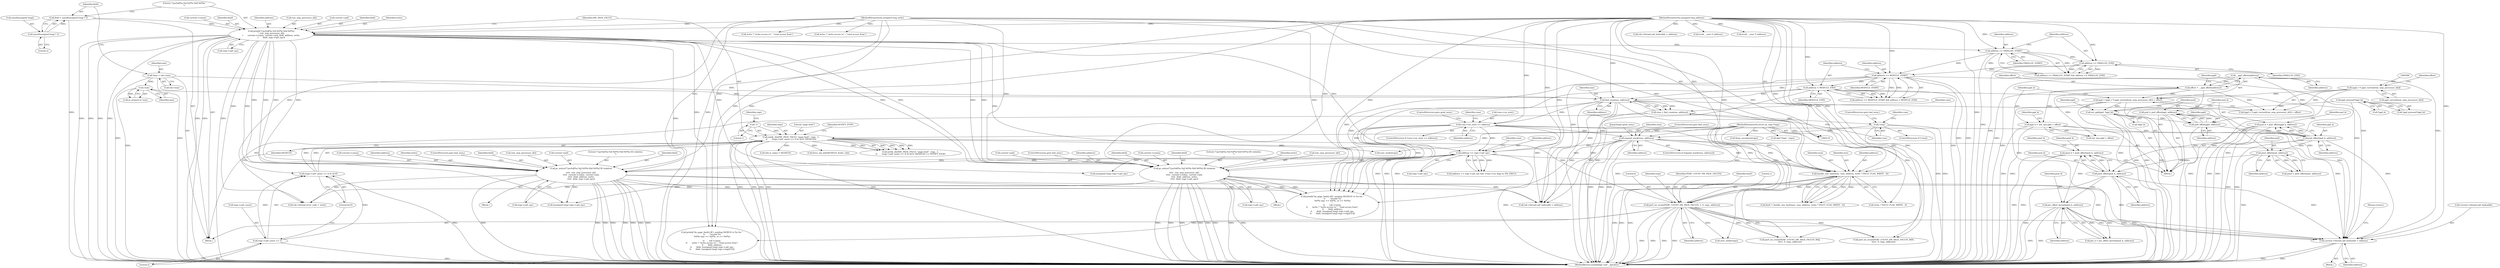 digraph "0_linux_a8b0ca17b80e92faab46ee7179ba9e99ccb61233_14@API" {
"1000478" [label="(Call,current->thread.cp0_baduaddr = address)"];
"1000302" [label="(Call,pr_notice(\"Cpu%d[%s:%d:%0*lx:%ld:%0*lx] RI violation\n\",\n\t\t\t\t\t  raw_smp_processor_id(),\n\t\t\t\t\t  current->comm, current->pid,\n\t\t\t\t\t  field, address, write,\n\t\t\t\t\t  field, regs->cp0_epc))"];
"1000142" [label="(Call,printk(\"Cpu%d[%s:%d:%0*lx:%ld:%0*lx]\n\", raw_smp_processor_id(),\n\t       current->comm, current->pid, field, address, write,\n\t       field, regs->cp0_epc))"];
"1000134" [label="(Call,field = sizeof(unsigned long) * 2)"];
"1000136" [label="(Call,sizeof(unsigned long) * 2)"];
"1000117" [label="(MethodParameterIn,unsigned long address)"];
"1000116" [label="(MethodParameterIn,unsigned long write)"];
"1000265" [label="(Call,address == regs->cp0_epc)"];
"1000237" [label="(Call,expand_stack(vma, address))"];
"1000218" [label="(Call,!vma)"];
"1000212" [label="(Call,vma = find_vma(mm, address))"];
"1000214" [label="(Call,find_vma(mm, address))"];
"1000128" [label="(Call,*mm = tsk->mm)"];
"1000204" [label="(Call,!mm)"];
"1000194" [label="(Call,address >= MODULE_START)"];
"1000184" [label="(Call,address >= VMALLOC_START)"];
"1000187" [label="(Call,address <= VMALLOC_END)"];
"1000197" [label="(Call,address < MODULE_END)"];
"1000222" [label="(Call,vma->vm_start <= address)"];
"1000649" [label="(Call,pte_offset_kernel(pmd_k, address))"];
"1000632" [label="(Call,pmd_k = pmd_offset(pud_k, address))"];
"1000634" [label="(Call,pmd_offset(pud_k, address))"];
"1000616" [label="(Call,pud_k = pud_offset(pgd_k, address))"];
"1000618" [label="(Call,pud_offset(pgd_k, address))"];
"1000594" [label="(Call,pgd_k = init_mm.pgd + offset)"];
"1000574" [label="(Call,offset = __pgd_offset(address))"];
"1000576" [label="(Call,__pgd_offset(address))"];
"1000613" [label="(Call,pud_offset(pgd, address))"];
"1000607" [label="(Call,set_pgd(pgd, *pgd_k))"];
"1000585" [label="(Call,pgd = (pgd_t *) pgd_current[raw_smp_processor_id()] + offset)"];
"1000588" [label="(Call,(pgd_t *) pgd_current[raw_smp_processor_id()])"];
"1000603" [label="(Call,pgd_present(*pgd_k))"];
"1000629" [label="(Call,pmd_offset(pud, address))"];
"1000611" [label="(Call,pud = pud_offset(pgd, address))"];
"1000343" [label="(Call,perf_sw_event(PERF_COUNT_SW_PAGE_FAULTS, 1, 0, regs, address))"];
"1000160" [label="(Call,notify_die(DIE_PAGE_FAULT, \"page fault\", regs, -1,\n\t\t       (regs->cp0_cause >> 2) & 0x1f, SIGSEGV))"];
"1000115" [label="(MethodParameterIn,struct pt_regs *regs)"];
"1000164" [label="(Call,-1)"];
"1000166" [label="(Call,(regs->cp0_cause >> 2) & 0x1f)"];
"1000167" [label="(Call,regs->cp0_cause >> 2)"];
"1000335" [label="(Call,handle_mm_fault(mm, vma, address, write ? FAULT_FLAG_WRITE : 0))"];
"1000277" [label="(Call,pr_notice(\"Cpu%d[%s:%d:%0*lx:%ld:%0*lx] XI violation\n\",\n\t\t\t\t\t  raw_smp_processor_id(),\n\t\t\t\t\t  current->comm, current->pid,\n\t\t\t\t\t  field, address, write,\n\t\t\t\t\t  field, regs->cp0_epc))"];
"1000241" [label="(JumpTarget,good_area:)"];
"1000596" [label="(Call,init_mm.pgd + offset)"];
"1000585" [label="(Call,pgd = (pgd_t *) pgd_current[raw_smp_processor_id()] + offset)"];
"1000603" [label="(Call,pgd_present(*pgd_k))"];
"1000222" [label="(Call,vma->vm_start <= address)"];
"1000152" [label="(Identifier,address)"];
"1000314" [label="(Identifier,field)"];
"1000347" [label="(Identifier,regs)"];
"1000629" [label="(Call,pmd_offset(pud, address))"];
"1000118" [label="(Block,)"];
"1000659" [label="(MethodReturn,asmlinkage void __kprobes)"];
"1000266" [label="(Identifier,address)"];
"1000163" [label="(Identifier,regs)"];
"1000636" [label="(Identifier,address)"];
"1000484" [label="(Identifier,address)"];
"1000348" [label="(Identifier,address)"];
"1000344" [label="(Identifier,PERF_COUNT_SW_PAGE_FAULTS)"];
"1000283" [label="(Call,current->pid)"];
"1000602" [label="(Call,!pgd_present(*pgd_k))"];
"1000614" [label="(Identifier,pgd)"];
"1000609" [label="(Call,*pgd_k)"];
"1000507" [label="(Call,user_mode(regs))"];
"1000171" [label="(Literal,2)"];
"1000278" [label="(Literal,\"Cpu%d[%s:%d:%0*lx:%ld:%0*lx] XI violation\n\")"];
"1000199" [label="(Identifier,MODULE_END)"];
"1000605" [label="(Identifier,pgd_k)"];
"1000137" [label="(Call,sizeof(unsigned long))"];
"1000212" [label="(Call,vma = find_vma(mm, address))"];
"1000129" [label="(Identifier,mm)"];
"1000289" [label="(Identifier,field)"];
"1000618" [label="(Call,pud_offset(pgd_k, address))"];
"1000641" [label="(Identifier,pmd_k)"];
"1000516" [label="(Call,write ? \"write access to\" : \"read access from\")"];
"1000612" [label="(Identifier,pud)"];
"1000188" [label="(Identifier,address)"];
"1000305" [label="(Call,current->comm)"];
"1000161" [label="(Identifier,DIE_PAGE_FAULT)"];
"1000134" [label="(Call,field = sizeof(unsigned long) * 2)"];
"1000337" [label="(Identifier,vma)"];
"1000478" [label="(Call,current->thread.cp0_baduaddr = address)"];
"1000604" [label="(Call,*pgd_k)"];
"1000613" [label="(Call,pud_offset(pgd, address))"];
"1000620" [label="(Identifier,address)"];
"1000333" [label="(Call,fault = handle_mm_fault(mm, vma, address, write ? FAULT_FLAG_WRITE : 0))"];
"1000616" [label="(Call,pud_k = pud_offset(pgd_k, address))"];
"1000311" [label="(Identifier,field)"];
"1000343" [label="(Call,perf_sw_event(PERF_COUNT_SW_PAGE_FAULTS, 1, 0, regs, address))"];
"1000219" [label="(Identifier,vma)"];
"1000450" [label="(Call,info.si_signo = SIGSEGV)"];
"1000280" [label="(Call,current->comm)"];
"1000536" [label="(Call,tsk->thread.cp0_badvaddr = address)"];
"1000116" [label="(MethodParameterIn,unsigned long write)"];
"1000195" [label="(Identifier,address)"];
"1000227" [label="(ControlStructure,goto good_area;)"];
"1000144" [label="(Call,raw_smp_processor_id())"];
"1000635" [label="(Identifier,pud_k)"];
"1000303" [label="(Literal,\"Cpu%d[%s:%d:%0*lx:%ld:%0*lx] RI violation\n\")"];
"1000173" [label="(Identifier,SIGSEGV)"];
"1000128" [label="(Call,*mm = tsk->mm)"];
"1000205" [label="(Identifier,mm)"];
"1000649" [label="(Call,pte_offset_kernel(pmd_k, address))"];
"1000313" [label="(Identifier,write)"];
"1000479" [label="(Call,current->thread.cp0_baduaddr)"];
"1000335" [label="(Call,handle_mm_fault(mm, vma, address, write ? FAULT_FLAG_WRITE : 0))"];
"1000226" [label="(Identifier,address)"];
"1000634" [label="(Call,pmd_offset(pud_k, address))"];
"1000352" [label="(Identifier,fault)"];
"1000287" [label="(Identifier,address)"];
"1000264" [label="(Call,address == regs->cp0_epc && !(vma->vm_flags & VM_EXEC))"];
"1000633" [label="(Identifier,pmd_k)"];
"1000650" [label="(Identifier,pmd_k)"];
"1000607" [label="(Call,set_pgd(pgd, *pgd_k))"];
"1000617" [label="(Identifier,pud_k)"];
"1000162" [label="(Literal,\"page fault\")"];
"1000304" [label="(Call,raw_smp_processor_id())"];
"1000202" [label="(Call,in_atomic() || !mm)"];
"1000302" [label="(Call,pr_notice(\"Cpu%d[%s:%d:%0*lx:%ld:%0*lx] RI violation\n\",\n\t\t\t\t\t  raw_smp_processor_id(),\n\t\t\t\t\t  current->comm, current->pid,\n\t\t\t\t\t  field, address, write,\n\t\t\t\t\t  field, regs->cp0_epc))"];
"1000143" [label="(Literal,\"Cpu%d[%s:%d:%0*lx:%ld:%0*lx]\n\")"];
"1000308" [label="(Call,current->pid)"];
"1000216" [label="(Identifier,address)"];
"1000130" [label="(Call,tsk->mm)"];
"1000430" [label="(Call,write ? \"write access to\" : \"read access from\")"];
"1000590" [label="(Call,pgd_current[raw_smp_processor_id()])"];
"1000475" [label="(Call,fixup_exception(regs))"];
"1000576" [label="(Call,__pgd_offset(address))"];
"1000184" [label="(Call,address >= VMALLOC_START)"];
"1000238" [label="(Identifier,vma)"];
"1000277" [label="(Call,pr_notice(\"Cpu%d[%s:%d:%0*lx:%ld:%0*lx] XI violation\n\",\n\t\t\t\t\t  raw_smp_processor_id(),\n\t\t\t\t\t  current->comm, current->pid,\n\t\t\t\t\t  field, address, write,\n\t\t\t\t\t  field, regs->cp0_epc))"];
"1000117" [label="(MethodParameterIn,unsigned long address)"];
"1000611" [label="(Call,pud = pud_offset(pgd, address))"];
"1000172" [label="(Literal,0x1f)"];
"1000301" [label="(Block,)"];
"1000273" [label="(Identifier,vma)"];
"1000345" [label="(Literal,1)"];
"1000288" [label="(Identifier,write)"];
"1000139" [label="(Literal,2)"];
"1000630" [label="(Identifier,pud)"];
"1000232" [label="(Identifier,vma)"];
"1000183" [label="(Call,address >= VMALLOC_START && address <= VMALLOC_END)"];
"1000174" [label="(Identifier,NOTIFY_STOP)"];
"1000575" [label="(Identifier,offset)"];
"1000318" [label="(ControlStructure,goto bad_area;)"];
"1000587" [label="(Call,(pgd_t *) pgd_current[raw_smp_processor_id()] + offset)"];
"1000148" [label="(Call,current->pid)"];
"1000615" [label="(Identifier,address)"];
"1000647" [label="(Call,pte_k = pte_offset_kernel(pmd_k, address))"];
"1000632" [label="(Call,pmd_k = pmd_offset(pud_k, address))"];
"1000588" [label="(Call,(pgd_t *) pgd_current[raw_smp_processor_id()])"];
"1000213" [label="(Identifier,vma)"];
"1000198" [label="(Identifier,address)"];
"1000418" [label="(Call,tsk->thread.error_code = write)"];
"1000154" [label="(Identifier,field)"];
"1000186" [label="(Identifier,VMALLOC_START)"];
"1000315" [label="(Call,regs->cp0_epc)"];
"1000193" [label="(Call,address >= MODULE_START && address < MODULE_END)"];
"1000595" [label="(Identifier,pgd_k)"];
"1000215" [label="(Identifier,mm)"];
"1000411" [label="(Call,tsk->thread.cp0_badvaddr = address)"];
"1000651" [label="(Identifier,address)"];
"1000267" [label="(Call,regs->cp0_epc)"];
"1000339" [label="(Call,write ? FAULT_FLAG_WRITE : 0)"];
"1000523" [label="(Call,(unsigned long) regs->cp0_epc)"];
"1000631" [label="(Identifier,address)"];
"1000511" [label="(Call,printk(\"do_page_fault() #3: sending SIGBUS to %s for \"\n\t\t       \"invalid %s\n%0*lx (epc == %0*lx, ra == %0*lx)\n\",\n\t\t       tsk->comm,\n\t\t       write ? \"write access to\" : \"read access from\",\n\t\t       field, address,\n\t\t       field, (unsigned long) regs->cp0_epc,\n\t\t       field, (unsigned long) regs->regs[31]))"];
"1000167" [label="(Call,regs->cp0_cause >> 2)"];
"1000153" [label="(Identifier,write)"];
"1000217" [label="(ControlStructure,if (!vma))"];
"1000619" [label="(Identifier,pgd_k)"];
"1000185" [label="(Identifier,address)"];
"1000265" [label="(Call,address == regs->cp0_epc)"];
"1000155" [label="(Call,regs->cp0_epc)"];
"1000384" [label="(Call,perf_sw_event(PERF_COUNT_SW_PAGE_FAULTS_MIN,\n\t\t\t\t1, 0, regs, address))"];
"1000220" [label="(ControlStructure,goto bad_area;)"];
"1000135" [label="(Identifier,field)"];
"1000204" [label="(Call,!mm)"];
"1000627" [label="(Call,pmd = pmd_offset(pud, address))"];
"1000189" [label="(Identifier,VMALLOC_END)"];
"1000608" [label="(Identifier,pgd)"];
"1000168" [label="(Call,regs->cp0_cause)"];
"1000572" [label="(Block,)"];
"1000290" [label="(Call,regs->cp0_epc)"];
"1000165" [label="(Literal,1)"];
"1000346" [label="(Literal,0)"];
"1000197" [label="(Call,address < MODULE_END)"];
"1000164" [label="(Call,-1)"];
"1000276" [label="(Block,)"];
"1000223" [label="(Call,vma->vm_start)"];
"1000237" [label="(Call,expand_stack(vma, address))"];
"1000586" [label="(Identifier,pgd)"];
"1000593" [label="(Identifier,offset)"];
"1000169" [label="(Identifier,regs)"];
"1000145" [label="(Call,current->comm)"];
"1000194" [label="(Call,address >= MODULE_START)"];
"1000562" [label="(Call,(void __user *) address)"];
"1000218" [label="(Call,!vma)"];
"1000485" [label="(Return,return;)"];
"1000214" [label="(Call,find_vma(mm, address))"];
"1000437" [label="(Call,(unsigned long) regs->cp0_epc)"];
"1000166" [label="(Call,(regs->cp0_cause >> 2) & 0x1f)"];
"1000293" [label="(ControlStructure,goto bad_area;)"];
"1000160" [label="(Call,notify_die(DIE_PAGE_FAULT, \"page fault\", regs, -1,\n\t\t       (regs->cp0_cause >> 2) & 0x1f, SIGSEGV))"];
"1000187" [label="(Call,address <= VMALLOC_END)"];
"1000488" [label="(Call,die(\"Oops\", regs))"];
"1000464" [label="(Call,(void __user *) address)"];
"1000336" [label="(Identifier,mm)"];
"1000286" [label="(Identifier,field)"];
"1000408" [label="(Call,user_mode(regs))"];
"1000279" [label="(Call,raw_smp_processor_id())"];
"1000224" [label="(Identifier,vma)"];
"1000221" [label="(ControlStructure,if (vma->vm_start <= address))"];
"1000338" [label="(Identifier,address)"];
"1000425" [label="(Call,printk(\"do_page_fault() #2: sending SIGSEGV to %s for \"\n\t\t       \"invalid %s\n%0*lx (epc == %0*lx, ra == %0*lx)\n\",\n\t\t       tsk->comm,\n\t\t       write ? \"write access to\" : \"read access from\",\n\t\t       field, address,\n\t\t       field, (unsigned long) regs->cp0_epc,\n\t\t       field, (unsigned long) regs->regs[31]))"];
"1000151" [label="(Identifier,field)"];
"1000594" [label="(Call,pgd_k = init_mm.pgd + offset)"];
"1000136" [label="(Call,sizeof(unsigned long) * 2)"];
"1000372" [label="(Call,perf_sw_event(PERF_COUNT_SW_PAGE_FAULTS_MAJ,\n\t\t\t\t1, 0, regs, address))"];
"1000236" [label="(ControlStructure,if (expand_stack(vma, address)))"];
"1000477" [label="(Block,)"];
"1000115" [label="(MethodParameterIn,struct pt_regs *regs)"];
"1000240" [label="(ControlStructure,goto bad_area;)"];
"1000312" [label="(Identifier,address)"];
"1000467" [label="(Call,force_sig_info(SIGSEGV, &info, tsk))"];
"1000574" [label="(Call,offset = __pgd_offset(address))"];
"1000142" [label="(Call,printk(\"Cpu%d[%s:%d:%0*lx:%ld:%0*lx]\n\", raw_smp_processor_id(),\n\t       current->comm, current->pid, field, address, write,\n\t       field, regs->cp0_epc))"];
"1000625" [label="(Identifier,pud_k)"];
"1000196" [label="(Identifier,MODULE_START)"];
"1000159" [label="(Call,notify_die(DIE_PAGE_FAULT, \"page fault\", regs, -1,\n\t\t       (regs->cp0_cause >> 2) & 0x1f, SIGSEGV) == NOTIFY_STOP)"];
"1000577" [label="(Identifier,address)"];
"1000239" [label="(Identifier,address)"];
"1000478" -> "1000477"  [label="AST: "];
"1000478" -> "1000484"  [label="CFG: "];
"1000479" -> "1000478"  [label="AST: "];
"1000484" -> "1000478"  [label="AST: "];
"1000485" -> "1000478"  [label="CFG: "];
"1000478" -> "1000659"  [label="DDG: "];
"1000478" -> "1000659"  [label="DDG: "];
"1000302" -> "1000478"  [label="DDG: "];
"1000649" -> "1000478"  [label="DDG: "];
"1000237" -> "1000478"  [label="DDG: "];
"1000576" -> "1000478"  [label="DDG: "];
"1000222" -> "1000478"  [label="DDG: "];
"1000194" -> "1000478"  [label="DDG: "];
"1000343" -> "1000478"  [label="DDG: "];
"1000634" -> "1000478"  [label="DDG: "];
"1000618" -> "1000478"  [label="DDG: "];
"1000197" -> "1000478"  [label="DDG: "];
"1000214" -> "1000478"  [label="DDG: "];
"1000277" -> "1000478"  [label="DDG: "];
"1000117" -> "1000478"  [label="DDG: "];
"1000302" -> "1000301"  [label="AST: "];
"1000302" -> "1000315"  [label="CFG: "];
"1000303" -> "1000302"  [label="AST: "];
"1000304" -> "1000302"  [label="AST: "];
"1000305" -> "1000302"  [label="AST: "];
"1000308" -> "1000302"  [label="AST: "];
"1000311" -> "1000302"  [label="AST: "];
"1000312" -> "1000302"  [label="AST: "];
"1000313" -> "1000302"  [label="AST: "];
"1000314" -> "1000302"  [label="AST: "];
"1000315" -> "1000302"  [label="AST: "];
"1000318" -> "1000302"  [label="CFG: "];
"1000302" -> "1000659"  [label="DDG: "];
"1000302" -> "1000659"  [label="DDG: "];
"1000302" -> "1000659"  [label="DDG: "];
"1000302" -> "1000659"  [label="DDG: "];
"1000302" -> "1000659"  [label="DDG: "];
"1000302" -> "1000659"  [label="DDG: "];
"1000302" -> "1000659"  [label="DDG: "];
"1000302" -> "1000659"  [label="DDG: "];
"1000142" -> "1000302"  [label="DDG: "];
"1000142" -> "1000302"  [label="DDG: "];
"1000142" -> "1000302"  [label="DDG: "];
"1000142" -> "1000302"  [label="DDG: "];
"1000265" -> "1000302"  [label="DDG: "];
"1000265" -> "1000302"  [label="DDG: "];
"1000117" -> "1000302"  [label="DDG: "];
"1000116" -> "1000302"  [label="DDG: "];
"1000302" -> "1000411"  [label="DDG: "];
"1000302" -> "1000418"  [label="DDG: "];
"1000302" -> "1000425"  [label="DDG: "];
"1000302" -> "1000425"  [label="DDG: "];
"1000302" -> "1000437"  [label="DDG: "];
"1000142" -> "1000118"  [label="AST: "];
"1000142" -> "1000155"  [label="CFG: "];
"1000143" -> "1000142"  [label="AST: "];
"1000144" -> "1000142"  [label="AST: "];
"1000145" -> "1000142"  [label="AST: "];
"1000148" -> "1000142"  [label="AST: "];
"1000151" -> "1000142"  [label="AST: "];
"1000152" -> "1000142"  [label="AST: "];
"1000153" -> "1000142"  [label="AST: "];
"1000154" -> "1000142"  [label="AST: "];
"1000155" -> "1000142"  [label="AST: "];
"1000161" -> "1000142"  [label="CFG: "];
"1000142" -> "1000659"  [label="DDG: "];
"1000142" -> "1000659"  [label="DDG: "];
"1000142" -> "1000659"  [label="DDG: "];
"1000142" -> "1000659"  [label="DDG: "];
"1000142" -> "1000659"  [label="DDG: "];
"1000142" -> "1000659"  [label="DDG: "];
"1000142" -> "1000659"  [label="DDG: "];
"1000142" -> "1000659"  [label="DDG: "];
"1000134" -> "1000142"  [label="DDG: "];
"1000117" -> "1000142"  [label="DDG: "];
"1000116" -> "1000142"  [label="DDG: "];
"1000142" -> "1000184"  [label="DDG: "];
"1000142" -> "1000265"  [label="DDG: "];
"1000142" -> "1000277"  [label="DDG: "];
"1000142" -> "1000277"  [label="DDG: "];
"1000142" -> "1000277"  [label="DDG: "];
"1000142" -> "1000277"  [label="DDG: "];
"1000142" -> "1000418"  [label="DDG: "];
"1000142" -> "1000425"  [label="DDG: "];
"1000142" -> "1000437"  [label="DDG: "];
"1000142" -> "1000511"  [label="DDG: "];
"1000142" -> "1000523"  [label="DDG: "];
"1000134" -> "1000118"  [label="AST: "];
"1000134" -> "1000136"  [label="CFG: "];
"1000135" -> "1000134"  [label="AST: "];
"1000136" -> "1000134"  [label="AST: "];
"1000143" -> "1000134"  [label="CFG: "];
"1000134" -> "1000659"  [label="DDG: "];
"1000136" -> "1000134"  [label="DDG: "];
"1000136" -> "1000139"  [label="CFG: "];
"1000137" -> "1000136"  [label="AST: "];
"1000139" -> "1000136"  [label="AST: "];
"1000117" -> "1000114"  [label="AST: "];
"1000117" -> "1000659"  [label="DDG: "];
"1000117" -> "1000184"  [label="DDG: "];
"1000117" -> "1000187"  [label="DDG: "];
"1000117" -> "1000194"  [label="DDG: "];
"1000117" -> "1000197"  [label="DDG: "];
"1000117" -> "1000214"  [label="DDG: "];
"1000117" -> "1000222"  [label="DDG: "];
"1000117" -> "1000237"  [label="DDG: "];
"1000117" -> "1000265"  [label="DDG: "];
"1000117" -> "1000277"  [label="DDG: "];
"1000117" -> "1000335"  [label="DDG: "];
"1000117" -> "1000343"  [label="DDG: "];
"1000117" -> "1000372"  [label="DDG: "];
"1000117" -> "1000384"  [label="DDG: "];
"1000117" -> "1000411"  [label="DDG: "];
"1000117" -> "1000425"  [label="DDG: "];
"1000117" -> "1000464"  [label="DDG: "];
"1000117" -> "1000511"  [label="DDG: "];
"1000117" -> "1000536"  [label="DDG: "];
"1000117" -> "1000562"  [label="DDG: "];
"1000116" -> "1000114"  [label="AST: "];
"1000116" -> "1000659"  [label="DDG: "];
"1000116" -> "1000277"  [label="DDG: "];
"1000116" -> "1000335"  [label="DDG: "];
"1000116" -> "1000339"  [label="DDG: "];
"1000116" -> "1000418"  [label="DDG: "];
"1000116" -> "1000425"  [label="DDG: "];
"1000116" -> "1000430"  [label="DDG: "];
"1000116" -> "1000511"  [label="DDG: "];
"1000116" -> "1000516"  [label="DDG: "];
"1000265" -> "1000264"  [label="AST: "];
"1000265" -> "1000267"  [label="CFG: "];
"1000266" -> "1000265"  [label="AST: "];
"1000267" -> "1000265"  [label="AST: "];
"1000273" -> "1000265"  [label="CFG: "];
"1000264" -> "1000265"  [label="CFG: "];
"1000265" -> "1000659"  [label="DDG: "];
"1000265" -> "1000264"  [label="DDG: "];
"1000265" -> "1000264"  [label="DDG: "];
"1000237" -> "1000265"  [label="DDG: "];
"1000222" -> "1000265"  [label="DDG: "];
"1000265" -> "1000277"  [label="DDG: "];
"1000265" -> "1000277"  [label="DDG: "];
"1000265" -> "1000335"  [label="DDG: "];
"1000265" -> "1000523"  [label="DDG: "];
"1000237" -> "1000236"  [label="AST: "];
"1000237" -> "1000239"  [label="CFG: "];
"1000238" -> "1000237"  [label="AST: "];
"1000239" -> "1000237"  [label="AST: "];
"1000240" -> "1000237"  [label="CFG: "];
"1000241" -> "1000237"  [label="CFG: "];
"1000237" -> "1000659"  [label="DDG: "];
"1000237" -> "1000659"  [label="DDG: "];
"1000237" -> "1000659"  [label="DDG: "];
"1000218" -> "1000237"  [label="DDG: "];
"1000222" -> "1000237"  [label="DDG: "];
"1000237" -> "1000335"  [label="DDG: "];
"1000237" -> "1000335"  [label="DDG: "];
"1000237" -> "1000411"  [label="DDG: "];
"1000237" -> "1000425"  [label="DDG: "];
"1000218" -> "1000217"  [label="AST: "];
"1000218" -> "1000219"  [label="CFG: "];
"1000219" -> "1000218"  [label="AST: "];
"1000220" -> "1000218"  [label="CFG: "];
"1000224" -> "1000218"  [label="CFG: "];
"1000218" -> "1000659"  [label="DDG: "];
"1000218" -> "1000659"  [label="DDG: "];
"1000212" -> "1000218"  [label="DDG: "];
"1000218" -> "1000335"  [label="DDG: "];
"1000212" -> "1000118"  [label="AST: "];
"1000212" -> "1000214"  [label="CFG: "];
"1000213" -> "1000212"  [label="AST: "];
"1000214" -> "1000212"  [label="AST: "];
"1000219" -> "1000212"  [label="CFG: "];
"1000212" -> "1000659"  [label="DDG: "];
"1000214" -> "1000212"  [label="DDG: "];
"1000214" -> "1000212"  [label="DDG: "];
"1000214" -> "1000216"  [label="CFG: "];
"1000215" -> "1000214"  [label="AST: "];
"1000216" -> "1000214"  [label="AST: "];
"1000214" -> "1000659"  [label="DDG: "];
"1000214" -> "1000659"  [label="DDG: "];
"1000128" -> "1000214"  [label="DDG: "];
"1000204" -> "1000214"  [label="DDG: "];
"1000194" -> "1000214"  [label="DDG: "];
"1000197" -> "1000214"  [label="DDG: "];
"1000214" -> "1000222"  [label="DDG: "];
"1000214" -> "1000335"  [label="DDG: "];
"1000214" -> "1000411"  [label="DDG: "];
"1000214" -> "1000425"  [label="DDG: "];
"1000128" -> "1000118"  [label="AST: "];
"1000128" -> "1000130"  [label="CFG: "];
"1000129" -> "1000128"  [label="AST: "];
"1000130" -> "1000128"  [label="AST: "];
"1000135" -> "1000128"  [label="CFG: "];
"1000128" -> "1000659"  [label="DDG: "];
"1000128" -> "1000659"  [label="DDG: "];
"1000128" -> "1000204"  [label="DDG: "];
"1000204" -> "1000202"  [label="AST: "];
"1000204" -> "1000205"  [label="CFG: "];
"1000205" -> "1000204"  [label="AST: "];
"1000202" -> "1000204"  [label="CFG: "];
"1000204" -> "1000659"  [label="DDG: "];
"1000204" -> "1000202"  [label="DDG: "];
"1000194" -> "1000193"  [label="AST: "];
"1000194" -> "1000196"  [label="CFG: "];
"1000195" -> "1000194"  [label="AST: "];
"1000196" -> "1000194"  [label="AST: "];
"1000198" -> "1000194"  [label="CFG: "];
"1000193" -> "1000194"  [label="CFG: "];
"1000194" -> "1000659"  [label="DDG: "];
"1000194" -> "1000659"  [label="DDG: "];
"1000194" -> "1000193"  [label="DDG: "];
"1000194" -> "1000193"  [label="DDG: "];
"1000184" -> "1000194"  [label="DDG: "];
"1000187" -> "1000194"  [label="DDG: "];
"1000194" -> "1000197"  [label="DDG: "];
"1000194" -> "1000411"  [label="DDG: "];
"1000194" -> "1000425"  [label="DDG: "];
"1000184" -> "1000183"  [label="AST: "];
"1000184" -> "1000186"  [label="CFG: "];
"1000185" -> "1000184"  [label="AST: "];
"1000186" -> "1000184"  [label="AST: "];
"1000188" -> "1000184"  [label="CFG: "];
"1000183" -> "1000184"  [label="CFG: "];
"1000184" -> "1000659"  [label="DDG: "];
"1000184" -> "1000183"  [label="DDG: "];
"1000184" -> "1000183"  [label="DDG: "];
"1000184" -> "1000187"  [label="DDG: "];
"1000187" -> "1000183"  [label="AST: "];
"1000187" -> "1000189"  [label="CFG: "];
"1000188" -> "1000187"  [label="AST: "];
"1000189" -> "1000187"  [label="AST: "];
"1000183" -> "1000187"  [label="CFG: "];
"1000187" -> "1000659"  [label="DDG: "];
"1000187" -> "1000183"  [label="DDG: "];
"1000187" -> "1000183"  [label="DDG: "];
"1000197" -> "1000193"  [label="AST: "];
"1000197" -> "1000199"  [label="CFG: "];
"1000198" -> "1000197"  [label="AST: "];
"1000199" -> "1000197"  [label="AST: "];
"1000193" -> "1000197"  [label="CFG: "];
"1000197" -> "1000659"  [label="DDG: "];
"1000197" -> "1000659"  [label="DDG: "];
"1000197" -> "1000193"  [label="DDG: "];
"1000197" -> "1000193"  [label="DDG: "];
"1000197" -> "1000411"  [label="DDG: "];
"1000197" -> "1000425"  [label="DDG: "];
"1000222" -> "1000221"  [label="AST: "];
"1000222" -> "1000226"  [label="CFG: "];
"1000223" -> "1000222"  [label="AST: "];
"1000226" -> "1000222"  [label="AST: "];
"1000227" -> "1000222"  [label="CFG: "];
"1000232" -> "1000222"  [label="CFG: "];
"1000222" -> "1000659"  [label="DDG: "];
"1000222" -> "1000659"  [label="DDG: "];
"1000222" -> "1000659"  [label="DDG: "];
"1000222" -> "1000335"  [label="DDG: "];
"1000222" -> "1000411"  [label="DDG: "];
"1000222" -> "1000425"  [label="DDG: "];
"1000649" -> "1000647"  [label="AST: "];
"1000649" -> "1000651"  [label="CFG: "];
"1000650" -> "1000649"  [label="AST: "];
"1000651" -> "1000649"  [label="AST: "];
"1000647" -> "1000649"  [label="CFG: "];
"1000649" -> "1000659"  [label="DDG: "];
"1000649" -> "1000659"  [label="DDG: "];
"1000649" -> "1000647"  [label="DDG: "];
"1000649" -> "1000647"  [label="DDG: "];
"1000632" -> "1000649"  [label="DDG: "];
"1000634" -> "1000649"  [label="DDG: "];
"1000632" -> "1000572"  [label="AST: "];
"1000632" -> "1000634"  [label="CFG: "];
"1000633" -> "1000632"  [label="AST: "];
"1000634" -> "1000632"  [label="AST: "];
"1000641" -> "1000632"  [label="CFG: "];
"1000632" -> "1000659"  [label="DDG: "];
"1000632" -> "1000659"  [label="DDG: "];
"1000634" -> "1000632"  [label="DDG: "];
"1000634" -> "1000632"  [label="DDG: "];
"1000634" -> "1000636"  [label="CFG: "];
"1000635" -> "1000634"  [label="AST: "];
"1000636" -> "1000634"  [label="AST: "];
"1000634" -> "1000659"  [label="DDG: "];
"1000634" -> "1000659"  [label="DDG: "];
"1000616" -> "1000634"  [label="DDG: "];
"1000629" -> "1000634"  [label="DDG: "];
"1000616" -> "1000572"  [label="AST: "];
"1000616" -> "1000618"  [label="CFG: "];
"1000617" -> "1000616"  [label="AST: "];
"1000618" -> "1000616"  [label="AST: "];
"1000625" -> "1000616"  [label="CFG: "];
"1000616" -> "1000659"  [label="DDG: "];
"1000616" -> "1000659"  [label="DDG: "];
"1000618" -> "1000616"  [label="DDG: "];
"1000618" -> "1000616"  [label="DDG: "];
"1000618" -> "1000620"  [label="CFG: "];
"1000619" -> "1000618"  [label="AST: "];
"1000620" -> "1000618"  [label="AST: "];
"1000618" -> "1000659"  [label="DDG: "];
"1000618" -> "1000659"  [label="DDG: "];
"1000594" -> "1000618"  [label="DDG: "];
"1000613" -> "1000618"  [label="DDG: "];
"1000618" -> "1000629"  [label="DDG: "];
"1000594" -> "1000572"  [label="AST: "];
"1000594" -> "1000596"  [label="CFG: "];
"1000595" -> "1000594"  [label="AST: "];
"1000596" -> "1000594"  [label="AST: "];
"1000605" -> "1000594"  [label="CFG: "];
"1000594" -> "1000659"  [label="DDG: "];
"1000594" -> "1000659"  [label="DDG: "];
"1000574" -> "1000594"  [label="DDG: "];
"1000574" -> "1000572"  [label="AST: "];
"1000574" -> "1000576"  [label="CFG: "];
"1000575" -> "1000574"  [label="AST: "];
"1000576" -> "1000574"  [label="AST: "];
"1000586" -> "1000574"  [label="CFG: "];
"1000574" -> "1000659"  [label="DDG: "];
"1000576" -> "1000574"  [label="DDG: "];
"1000574" -> "1000585"  [label="DDG: "];
"1000574" -> "1000587"  [label="DDG: "];
"1000574" -> "1000596"  [label="DDG: "];
"1000576" -> "1000577"  [label="CFG: "];
"1000577" -> "1000576"  [label="AST: "];
"1000576" -> "1000659"  [label="DDG: "];
"1000576" -> "1000613"  [label="DDG: "];
"1000613" -> "1000611"  [label="AST: "];
"1000613" -> "1000615"  [label="CFG: "];
"1000614" -> "1000613"  [label="AST: "];
"1000615" -> "1000613"  [label="AST: "];
"1000611" -> "1000613"  [label="CFG: "];
"1000613" -> "1000659"  [label="DDG: "];
"1000613" -> "1000611"  [label="DDG: "];
"1000613" -> "1000611"  [label="DDG: "];
"1000607" -> "1000613"  [label="DDG: "];
"1000607" -> "1000572"  [label="AST: "];
"1000607" -> "1000609"  [label="CFG: "];
"1000608" -> "1000607"  [label="AST: "];
"1000609" -> "1000607"  [label="AST: "];
"1000612" -> "1000607"  [label="CFG: "];
"1000607" -> "1000659"  [label="DDG: "];
"1000607" -> "1000659"  [label="DDG: "];
"1000585" -> "1000607"  [label="DDG: "];
"1000603" -> "1000607"  [label="DDG: "];
"1000585" -> "1000572"  [label="AST: "];
"1000585" -> "1000587"  [label="CFG: "];
"1000586" -> "1000585"  [label="AST: "];
"1000587" -> "1000585"  [label="AST: "];
"1000595" -> "1000585"  [label="CFG: "];
"1000585" -> "1000659"  [label="DDG: "];
"1000585" -> "1000659"  [label="DDG: "];
"1000588" -> "1000585"  [label="DDG: "];
"1000588" -> "1000587"  [label="AST: "];
"1000588" -> "1000590"  [label="CFG: "];
"1000589" -> "1000588"  [label="AST: "];
"1000590" -> "1000588"  [label="AST: "];
"1000593" -> "1000588"  [label="CFG: "];
"1000588" -> "1000659"  [label="DDG: "];
"1000588" -> "1000587"  [label="DDG: "];
"1000603" -> "1000602"  [label="AST: "];
"1000603" -> "1000604"  [label="CFG: "];
"1000604" -> "1000603"  [label="AST: "];
"1000602" -> "1000603"  [label="CFG: "];
"1000603" -> "1000659"  [label="DDG: "];
"1000603" -> "1000602"  [label="DDG: "];
"1000629" -> "1000627"  [label="AST: "];
"1000629" -> "1000631"  [label="CFG: "];
"1000630" -> "1000629"  [label="AST: "];
"1000631" -> "1000629"  [label="AST: "];
"1000627" -> "1000629"  [label="CFG: "];
"1000629" -> "1000659"  [label="DDG: "];
"1000629" -> "1000627"  [label="DDG: "];
"1000629" -> "1000627"  [label="DDG: "];
"1000611" -> "1000629"  [label="DDG: "];
"1000611" -> "1000572"  [label="AST: "];
"1000612" -> "1000611"  [label="AST: "];
"1000617" -> "1000611"  [label="CFG: "];
"1000611" -> "1000659"  [label="DDG: "];
"1000611" -> "1000659"  [label="DDG: "];
"1000343" -> "1000118"  [label="AST: "];
"1000343" -> "1000348"  [label="CFG: "];
"1000344" -> "1000343"  [label="AST: "];
"1000345" -> "1000343"  [label="AST: "];
"1000346" -> "1000343"  [label="AST: "];
"1000347" -> "1000343"  [label="AST: "];
"1000348" -> "1000343"  [label="AST: "];
"1000352" -> "1000343"  [label="CFG: "];
"1000343" -> "1000659"  [label="DDG: "];
"1000343" -> "1000659"  [label="DDG: "];
"1000343" -> "1000659"  [label="DDG: "];
"1000343" -> "1000659"  [label="DDG: "];
"1000160" -> "1000343"  [label="DDG: "];
"1000115" -> "1000343"  [label="DDG: "];
"1000335" -> "1000343"  [label="DDG: "];
"1000343" -> "1000372"  [label="DDG: "];
"1000343" -> "1000372"  [label="DDG: "];
"1000343" -> "1000384"  [label="DDG: "];
"1000343" -> "1000384"  [label="DDG: "];
"1000343" -> "1000507"  [label="DDG: "];
"1000343" -> "1000511"  [label="DDG: "];
"1000160" -> "1000159"  [label="AST: "];
"1000160" -> "1000173"  [label="CFG: "];
"1000161" -> "1000160"  [label="AST: "];
"1000162" -> "1000160"  [label="AST: "];
"1000163" -> "1000160"  [label="AST: "];
"1000164" -> "1000160"  [label="AST: "];
"1000166" -> "1000160"  [label="AST: "];
"1000173" -> "1000160"  [label="AST: "];
"1000174" -> "1000160"  [label="CFG: "];
"1000160" -> "1000659"  [label="DDG: "];
"1000160" -> "1000659"  [label="DDG: "];
"1000160" -> "1000659"  [label="DDG: "];
"1000160" -> "1000659"  [label="DDG: "];
"1000160" -> "1000659"  [label="DDG: "];
"1000160" -> "1000159"  [label="DDG: "];
"1000160" -> "1000159"  [label="DDG: "];
"1000160" -> "1000159"  [label="DDG: "];
"1000160" -> "1000159"  [label="DDG: "];
"1000160" -> "1000159"  [label="DDG: "];
"1000160" -> "1000159"  [label="DDG: "];
"1000115" -> "1000160"  [label="DDG: "];
"1000164" -> "1000160"  [label="DDG: "];
"1000166" -> "1000160"  [label="DDG: "];
"1000166" -> "1000160"  [label="DDG: "];
"1000160" -> "1000408"  [label="DDG: "];
"1000160" -> "1000450"  [label="DDG: "];
"1000160" -> "1000467"  [label="DDG: "];
"1000115" -> "1000114"  [label="AST: "];
"1000115" -> "1000659"  [label="DDG: "];
"1000115" -> "1000372"  [label="DDG: "];
"1000115" -> "1000384"  [label="DDG: "];
"1000115" -> "1000408"  [label="DDG: "];
"1000115" -> "1000475"  [label="DDG: "];
"1000115" -> "1000488"  [label="DDG: "];
"1000115" -> "1000507"  [label="DDG: "];
"1000164" -> "1000165"  [label="CFG: "];
"1000165" -> "1000164"  [label="AST: "];
"1000169" -> "1000164"  [label="CFG: "];
"1000166" -> "1000172"  [label="CFG: "];
"1000167" -> "1000166"  [label="AST: "];
"1000172" -> "1000166"  [label="AST: "];
"1000173" -> "1000166"  [label="CFG: "];
"1000166" -> "1000659"  [label="DDG: "];
"1000167" -> "1000166"  [label="DDG: "];
"1000167" -> "1000166"  [label="DDG: "];
"1000167" -> "1000171"  [label="CFG: "];
"1000168" -> "1000167"  [label="AST: "];
"1000171" -> "1000167"  [label="AST: "];
"1000172" -> "1000167"  [label="CFG: "];
"1000167" -> "1000659"  [label="DDG: "];
"1000335" -> "1000333"  [label="AST: "];
"1000335" -> "1000339"  [label="CFG: "];
"1000336" -> "1000335"  [label="AST: "];
"1000337" -> "1000335"  [label="AST: "];
"1000338" -> "1000335"  [label="AST: "];
"1000339" -> "1000335"  [label="AST: "];
"1000333" -> "1000335"  [label="CFG: "];
"1000335" -> "1000659"  [label="DDG: "];
"1000335" -> "1000659"  [label="DDG: "];
"1000335" -> "1000659"  [label="DDG: "];
"1000335" -> "1000333"  [label="DDG: "];
"1000335" -> "1000333"  [label="DDG: "];
"1000335" -> "1000333"  [label="DDG: "];
"1000335" -> "1000333"  [label="DDG: "];
"1000277" -> "1000276"  [label="AST: "];
"1000277" -> "1000290"  [label="CFG: "];
"1000278" -> "1000277"  [label="AST: "];
"1000279" -> "1000277"  [label="AST: "];
"1000280" -> "1000277"  [label="AST: "];
"1000283" -> "1000277"  [label="AST: "];
"1000286" -> "1000277"  [label="AST: "];
"1000287" -> "1000277"  [label="AST: "];
"1000288" -> "1000277"  [label="AST: "];
"1000289" -> "1000277"  [label="AST: "];
"1000290" -> "1000277"  [label="AST: "];
"1000293" -> "1000277"  [label="CFG: "];
"1000277" -> "1000659"  [label="DDG: "];
"1000277" -> "1000659"  [label="DDG: "];
"1000277" -> "1000659"  [label="DDG: "];
"1000277" -> "1000659"  [label="DDG: "];
"1000277" -> "1000659"  [label="DDG: "];
"1000277" -> "1000659"  [label="DDG: "];
"1000277" -> "1000659"  [label="DDG: "];
"1000277" -> "1000659"  [label="DDG: "];
"1000277" -> "1000411"  [label="DDG: "];
"1000277" -> "1000418"  [label="DDG: "];
"1000277" -> "1000425"  [label="DDG: "];
"1000277" -> "1000425"  [label="DDG: "];
"1000277" -> "1000437"  [label="DDG: "];
}
